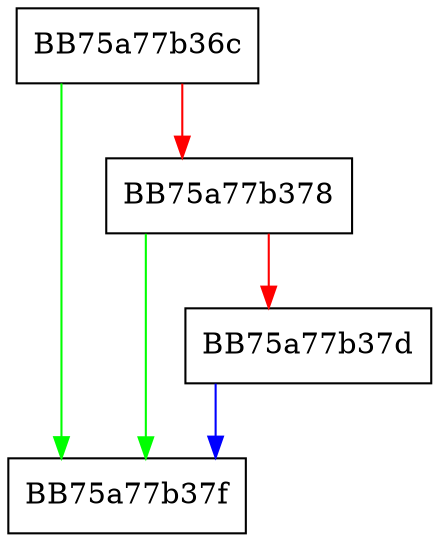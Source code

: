 digraph _i64tow_s {
  node [shape="box"];
  graph [splines=ortho];
  BB75a77b36c -> BB75a77b37f [color="green"];
  BB75a77b36c -> BB75a77b378 [color="red"];
  BB75a77b378 -> BB75a77b37f [color="green"];
  BB75a77b378 -> BB75a77b37d [color="red"];
  BB75a77b37d -> BB75a77b37f [color="blue"];
}